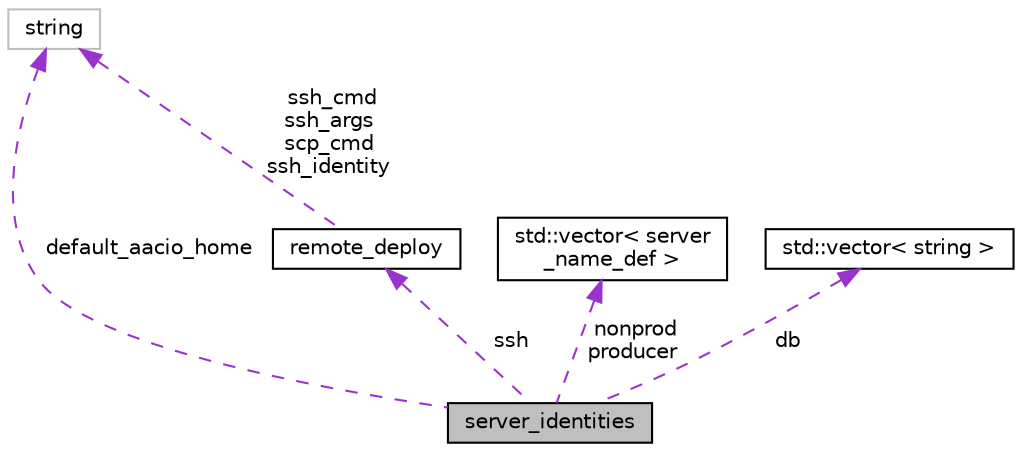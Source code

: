 digraph "server_identities"
{
  edge [fontname="Helvetica",fontsize="10",labelfontname="Helvetica",labelfontsize="10"];
  node [fontname="Helvetica",fontsize="10",shape=record];
  Node1 [label="server_identities",height=0.2,width=0.4,color="black", fillcolor="grey75", style="filled", fontcolor="black"];
  Node2 -> Node1 [dir="back",color="darkorchid3",fontsize="10",style="dashed",label=" default_aacio_home" ];
  Node2 [label="string",height=0.2,width=0.4,color="grey75", fillcolor="white", style="filled"];
  Node3 -> Node1 [dir="back",color="darkorchid3",fontsize="10",style="dashed",label=" nonprod\nproducer" ];
  Node3 [label="std::vector\< server\l_name_def \>",height=0.2,width=0.4,color="black", fillcolor="white", style="filled",URL="$classstd_1_1vector.html"];
  Node4 -> Node1 [dir="back",color="darkorchid3",fontsize="10",style="dashed",label=" ssh" ];
  Node4 [label="remote_deploy",height=0.2,width=0.4,color="black", fillcolor="white", style="filled",URL="$structremote__deploy.html"];
  Node2 -> Node4 [dir="back",color="darkorchid3",fontsize="10",style="dashed",label=" ssh_cmd\nssh_args\nscp_cmd\nssh_identity" ];
  Node5 -> Node1 [dir="back",color="darkorchid3",fontsize="10",style="dashed",label=" db" ];
  Node5 [label="std::vector\< string \>",height=0.2,width=0.4,color="black", fillcolor="white", style="filled",URL="$classstd_1_1vector.html"];
}

